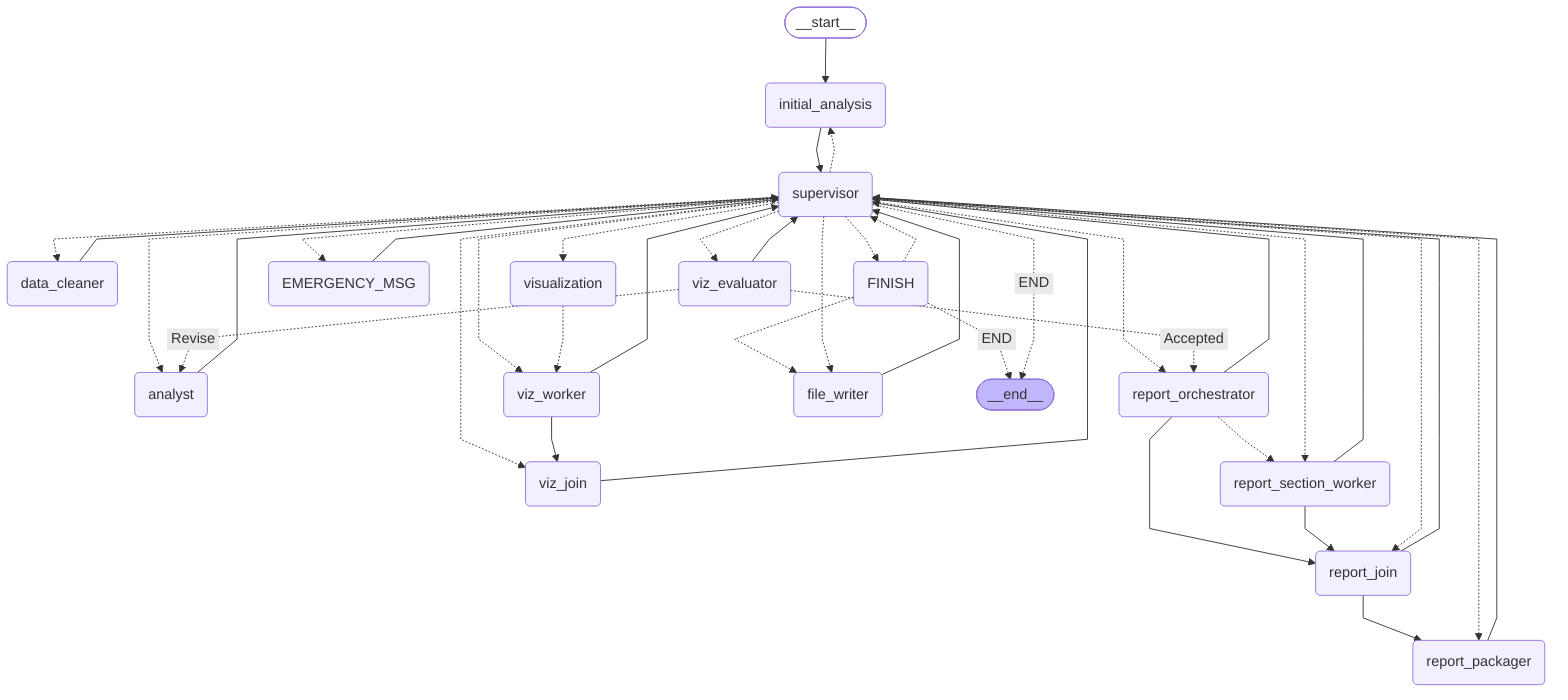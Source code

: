 ---
config:
  flowchart:
    curve: linear
---
graph TD;
	__start__([<p>__start__</p>]):::first
	supervisor(supervisor)
	initial_analysis(initial_analysis)
	data_cleaner(data_cleaner)
	analyst(analyst)
	viz_worker(viz_worker)
	viz_join(viz_join)
	viz_evaluator(viz_evaluator)
	report_orchestrator(report_orchestrator)
	report_section_worker(report_section_worker)
	report_join(report_join)
	report_packager(report_packager)
	file_writer(file_writer)
	visualization(visualization)
	EMERGENCY_MSG(EMERGENCY_MSG)
	FINISH(FINISH)
	__end__([<p>__end__</p>]):::last
	EMERGENCY_MSG --> supervisor;
	FINISH -. &nbsp;END&nbsp; .-> __end__;
	FINISH -.-> file_writer;
	FINISH -.-> supervisor;
	__start__ --> initial_analysis;
	analyst --> supervisor;
	data_cleaner --> supervisor;
	file_writer --> supervisor;
	initial_analysis --> supervisor;
	report_join --> report_packager;
	report_join --> supervisor;
	report_orchestrator --> report_join;
	report_orchestrator -.-> report_section_worker;
	report_orchestrator --> supervisor;
	report_packager --> supervisor;
	report_section_worker --> report_join;
	report_section_worker --> supervisor;
	supervisor -.-> EMERGENCY_MSG;
	supervisor -.-> FINISH;
	supervisor -. &nbsp;END&nbsp; .-> __end__;
	supervisor -.-> analyst;
	supervisor -.-> data_cleaner;
	supervisor -.-> file_writer;
	supervisor -.-> initial_analysis;
	supervisor -.-> report_join;
	supervisor -.-> report_orchestrator;
	supervisor -.-> report_packager;
	supervisor -.-> report_section_worker;
	supervisor -.-> visualization;
	supervisor -.-> viz_evaluator;
	supervisor -.-> viz_join;
	supervisor -.-> viz_worker;
	visualization -.-> viz_worker;
	viz_evaluator -. &nbsp;Revise&nbsp; .-> analyst;
	viz_evaluator -. &nbsp;Accepted&nbsp; .-> report_orchestrator;
	viz_evaluator --> supervisor;
	viz_join --> supervisor;
	viz_worker --> supervisor;
	viz_worker --> viz_join;
	classDef default fill:#f2f0ff,line-height:1.2
	classDef first fill-opacity:0
	classDef last fill:#bfb6fc